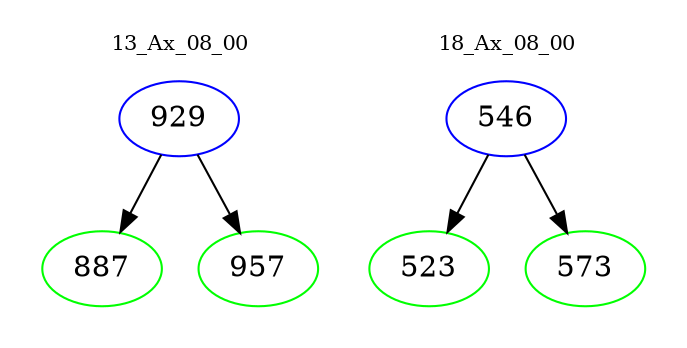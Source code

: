 digraph{
subgraph cluster_0 {
color = white
label = "13_Ax_08_00";
fontsize=10;
T0_929 [label="929", color="blue"]
T0_929 -> T0_887 [color="black"]
T0_887 [label="887", color="green"]
T0_929 -> T0_957 [color="black"]
T0_957 [label="957", color="green"]
}
subgraph cluster_1 {
color = white
label = "18_Ax_08_00";
fontsize=10;
T1_546 [label="546", color="blue"]
T1_546 -> T1_523 [color="black"]
T1_523 [label="523", color="green"]
T1_546 -> T1_573 [color="black"]
T1_573 [label="573", color="green"]
}
}
